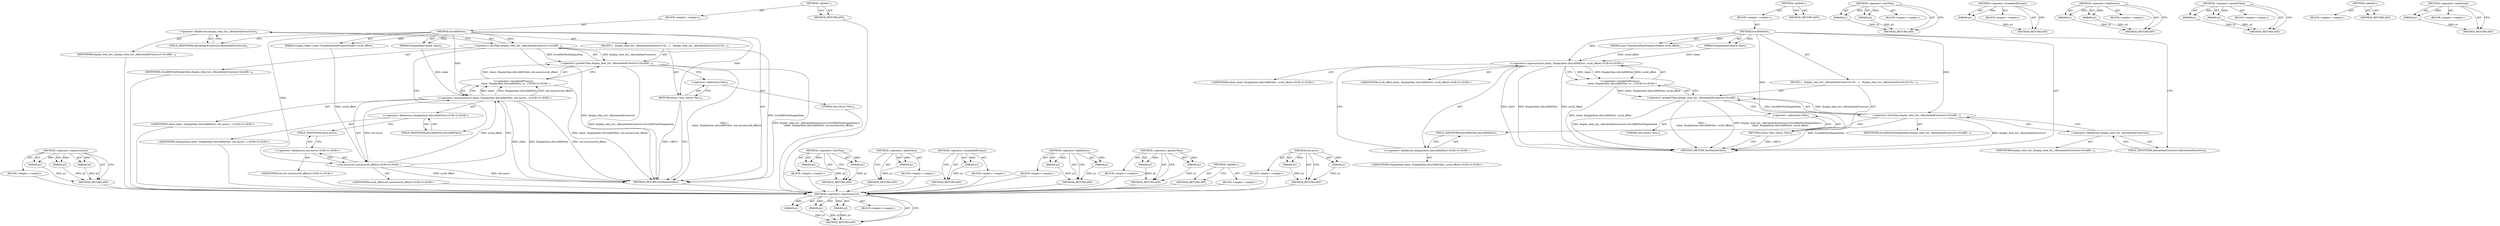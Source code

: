 digraph "&lt;operator&gt;.indirection" {
vulnerable_72 [label=<(METHOD,&lt;operator&gt;.expressionList)>];
vulnerable_73 [label=<(PARAM,p1)>];
vulnerable_74 [label=<(PARAM,p2)>];
vulnerable_75 [label=<(PARAM,p3)>];
vulnerable_76 [label=<(BLOCK,&lt;empty&gt;,&lt;empty&gt;)>];
vulnerable_77 [label=<(METHOD_RETURN,ANY)>];
vulnerable_6 [label=<(METHOD,&lt;global&gt;)<SUB>1</SUB>>];
vulnerable_7 [label=<(BLOCK,&lt;empty&gt;,&lt;empty&gt;)<SUB>1</SUB>>];
vulnerable_8 [label=<(METHOD,ScrollHitTest)<SUB>1</SUB>>];
vulnerable_9 [label=<(PARAM,DisplayItemClient&amp; client)<SUB>2</SUB>>];
vulnerable_10 [label=<(PARAM,scoped_refptr&lt;const TransformPaintPropertyNode&gt; scroll_offset)<SUB>3</SUB>>];
vulnerable_11 [label=<(BLOCK,{
   display_item_list_.AllocateAndConstruct&lt;Sc...,{
   display_item_list_.AllocateAndConstruct&lt;Sc...)<SUB>3</SUB>>];
vulnerable_12 [label=<(&lt;operator&gt;.greaterThan,display_item_list_.AllocateAndConstruct&lt;ScrollH...)<SUB>4</SUB>>];
vulnerable_13 [label=<(&lt;operator&gt;.lessThan,display_item_list_.AllocateAndConstruct&lt;ScrollH...)<SUB>4</SUB>>];
vulnerable_14 [label=<(&lt;operator&gt;.fieldAccess,display_item_list_.AllocateAndConstruct)<SUB>4</SUB>>];
vulnerable_15 [label=<(IDENTIFIER,display_item_list_,display_item_list_.AllocateAndConstruct&lt;ScrollH...)<SUB>4</SUB>>];
vulnerable_16 [label=<(FIELD_IDENTIFIER,AllocateAndConstruct,AllocateAndConstruct)<SUB>4</SUB>>];
vulnerable_17 [label=<(IDENTIFIER,ScrollHitTestDisplayItem,display_item_list_.AllocateAndConstruct&lt;ScrollH...)<SUB>4</SUB>>];
vulnerable_18 [label="<(&lt;operator&gt;.bracketedPrimary,(
      client, DisplayItem::kScrollHitTest, st...)<SUB>4</SUB>>"];
vulnerable_19 [label="<(&lt;operator&gt;.expressionList,client, DisplayItem::kScrollHitTest, std::move(...)<SUB>5</SUB>>"];
vulnerable_20 [label="<(IDENTIFIER,client,client, DisplayItem::kScrollHitTest, std::move(...)<SUB>5</SUB>>"];
vulnerable_21 [label="<(&lt;operator&gt;.fieldAccess,DisplayItem::kScrollHitTest)<SUB>5</SUB>>"];
vulnerable_22 [label="<(IDENTIFIER,DisplayItem,client, DisplayItem::kScrollHitTest, std::move(...)<SUB>5</SUB>>"];
vulnerable_23 [label=<(FIELD_IDENTIFIER,kScrollHitTest,kScrollHitTest)<SUB>5</SUB>>];
vulnerable_24 [label="<(std.move,std::move(scroll_offset))<SUB>5</SUB>>"];
vulnerable_25 [label="<(&lt;operator&gt;.fieldAccess,std::move)<SUB>5</SUB>>"];
vulnerable_26 [label="<(IDENTIFIER,std,std::move(scroll_offset))<SUB>5</SUB>>"];
vulnerable_27 [label=<(FIELD_IDENTIFIER,move,move)<SUB>5</SUB>>];
vulnerable_28 [label="<(IDENTIFIER,scroll_offset,std::move(scroll_offset))<SUB>5</SUB>>"];
vulnerable_29 [label=<(RETURN,return *this;,return *this;)<SUB>6</SUB>>];
vulnerable_30 [label=<(&lt;operator&gt;.indirection,*this)<SUB>6</SUB>>];
vulnerable_31 [label=<(LITERAL,this,return *this;)<SUB>6</SUB>>];
vulnerable_32 [label=<(METHOD_RETURN,TestPaintArtifact)<SUB>1</SUB>>];
vulnerable_34 [label=<(METHOD_RETURN,ANY)<SUB>1</SUB>>];
vulnerable_58 [label=<(METHOD,&lt;operator&gt;.lessThan)>];
vulnerable_59 [label=<(PARAM,p1)>];
vulnerable_60 [label=<(PARAM,p2)>];
vulnerable_61 [label=<(BLOCK,&lt;empty&gt;,&lt;empty&gt;)>];
vulnerable_62 [label=<(METHOD_RETURN,ANY)>];
vulnerable_83 [label=<(METHOD,&lt;operator&gt;.indirection)>];
vulnerable_84 [label=<(PARAM,p1)>];
vulnerable_85 [label=<(BLOCK,&lt;empty&gt;,&lt;empty&gt;)>];
vulnerable_86 [label=<(METHOD_RETURN,ANY)>];
vulnerable_68 [label=<(METHOD,&lt;operator&gt;.bracketedPrimary)>];
vulnerable_69 [label=<(PARAM,p1)>];
vulnerable_70 [label=<(BLOCK,&lt;empty&gt;,&lt;empty&gt;)>];
vulnerable_71 [label=<(METHOD_RETURN,ANY)>];
vulnerable_63 [label=<(METHOD,&lt;operator&gt;.fieldAccess)>];
vulnerable_64 [label=<(PARAM,p1)>];
vulnerable_65 [label=<(PARAM,p2)>];
vulnerable_66 [label=<(BLOCK,&lt;empty&gt;,&lt;empty&gt;)>];
vulnerable_67 [label=<(METHOD_RETURN,ANY)>];
vulnerable_53 [label=<(METHOD,&lt;operator&gt;.greaterThan)>];
vulnerable_54 [label=<(PARAM,p1)>];
vulnerable_55 [label=<(PARAM,p2)>];
vulnerable_56 [label=<(BLOCK,&lt;empty&gt;,&lt;empty&gt;)>];
vulnerable_57 [label=<(METHOD_RETURN,ANY)>];
vulnerable_47 [label=<(METHOD,&lt;global&gt;)<SUB>1</SUB>>];
vulnerable_48 [label=<(BLOCK,&lt;empty&gt;,&lt;empty&gt;)>];
vulnerable_49 [label=<(METHOD_RETURN,ANY)>];
vulnerable_78 [label=<(METHOD,std.move)>];
vulnerable_79 [label=<(PARAM,p1)>];
vulnerable_80 [label=<(PARAM,p2)>];
vulnerable_81 [label=<(BLOCK,&lt;empty&gt;,&lt;empty&gt;)>];
vulnerable_82 [label=<(METHOD_RETURN,ANY)>];
fixed_68 [label=<(METHOD,&lt;operator&gt;.expressionList)>];
fixed_69 [label=<(PARAM,p1)>];
fixed_70 [label=<(PARAM,p2)>];
fixed_71 [label=<(PARAM,p3)>];
fixed_72 [label=<(BLOCK,&lt;empty&gt;,&lt;empty&gt;)>];
fixed_73 [label=<(METHOD_RETURN,ANY)>];
fixed_6 [label=<(METHOD,&lt;global&gt;)<SUB>1</SUB>>];
fixed_7 [label=<(BLOCK,&lt;empty&gt;,&lt;empty&gt;)<SUB>1</SUB>>];
fixed_8 [label=<(METHOD,ScrollHitTest)<SUB>1</SUB>>];
fixed_9 [label=<(PARAM,DisplayItemClient&amp; client)<SUB>2</SUB>>];
fixed_10 [label=<(PARAM,const TransformPaintPropertyNode&amp; scroll_offset)<SUB>3</SUB>>];
fixed_11 [label=<(BLOCK,{
   display_item_list_.AllocateAndConstruct&lt;Sc...,{
   display_item_list_.AllocateAndConstruct&lt;Sc...)<SUB>3</SUB>>];
fixed_12 [label=<(&lt;operator&gt;.greaterThan,display_item_list_.AllocateAndConstruct&lt;ScrollH...)<SUB>4</SUB>>];
fixed_13 [label=<(&lt;operator&gt;.lessThan,display_item_list_.AllocateAndConstruct&lt;ScrollH...)<SUB>4</SUB>>];
fixed_14 [label=<(&lt;operator&gt;.fieldAccess,display_item_list_.AllocateAndConstruct)<SUB>4</SUB>>];
fixed_15 [label=<(IDENTIFIER,display_item_list_,display_item_list_.AllocateAndConstruct&lt;ScrollH...)<SUB>4</SUB>>];
fixed_16 [label=<(FIELD_IDENTIFIER,AllocateAndConstruct,AllocateAndConstruct)<SUB>4</SUB>>];
fixed_17 [label=<(IDENTIFIER,ScrollHitTestDisplayItem,display_item_list_.AllocateAndConstruct&lt;ScrollH...)<SUB>4</SUB>>];
fixed_18 [label="<(&lt;operator&gt;.bracketedPrimary,(
      client, DisplayItem::kScrollHitTest, sc...)<SUB>4</SUB>>"];
fixed_19 [label="<(&lt;operator&gt;.expressionList,client, DisplayItem::kScrollHitTest, scroll_offset)<SUB>5</SUB>>"];
fixed_20 [label="<(IDENTIFIER,client,client, DisplayItem::kScrollHitTest, scroll_offset)<SUB>5</SUB>>"];
fixed_21 [label="<(&lt;operator&gt;.fieldAccess,DisplayItem::kScrollHitTest)<SUB>5</SUB>>"];
fixed_22 [label="<(IDENTIFIER,DisplayItem,client, DisplayItem::kScrollHitTest, scroll_offset)<SUB>5</SUB>>"];
fixed_23 [label=<(FIELD_IDENTIFIER,kScrollHitTest,kScrollHitTest)<SUB>5</SUB>>];
fixed_24 [label="<(IDENTIFIER,scroll_offset,client, DisplayItem::kScrollHitTest, scroll_offset)<SUB>5</SUB>>"];
fixed_25 [label=<(RETURN,return *this;,return *this;)<SUB>6</SUB>>];
fixed_26 [label=<(&lt;operator&gt;.indirection,*this)<SUB>6</SUB>>];
fixed_27 [label=<(LITERAL,this,return *this;)<SUB>6</SUB>>];
fixed_28 [label=<(METHOD_RETURN,TestPaintArtifact)<SUB>1</SUB>>];
fixed_30 [label=<(METHOD_RETURN,ANY)<SUB>1</SUB>>];
fixed_54 [label=<(METHOD,&lt;operator&gt;.lessThan)>];
fixed_55 [label=<(PARAM,p1)>];
fixed_56 [label=<(PARAM,p2)>];
fixed_57 [label=<(BLOCK,&lt;empty&gt;,&lt;empty&gt;)>];
fixed_58 [label=<(METHOD_RETURN,ANY)>];
fixed_64 [label=<(METHOD,&lt;operator&gt;.bracketedPrimary)>];
fixed_65 [label=<(PARAM,p1)>];
fixed_66 [label=<(BLOCK,&lt;empty&gt;,&lt;empty&gt;)>];
fixed_67 [label=<(METHOD_RETURN,ANY)>];
fixed_59 [label=<(METHOD,&lt;operator&gt;.fieldAccess)>];
fixed_60 [label=<(PARAM,p1)>];
fixed_61 [label=<(PARAM,p2)>];
fixed_62 [label=<(BLOCK,&lt;empty&gt;,&lt;empty&gt;)>];
fixed_63 [label=<(METHOD_RETURN,ANY)>];
fixed_49 [label=<(METHOD,&lt;operator&gt;.greaterThan)>];
fixed_50 [label=<(PARAM,p1)>];
fixed_51 [label=<(PARAM,p2)>];
fixed_52 [label=<(BLOCK,&lt;empty&gt;,&lt;empty&gt;)>];
fixed_53 [label=<(METHOD_RETURN,ANY)>];
fixed_43 [label=<(METHOD,&lt;global&gt;)<SUB>1</SUB>>];
fixed_44 [label=<(BLOCK,&lt;empty&gt;,&lt;empty&gt;)>];
fixed_45 [label=<(METHOD_RETURN,ANY)>];
fixed_74 [label=<(METHOD,&lt;operator&gt;.indirection)>];
fixed_75 [label=<(PARAM,p1)>];
fixed_76 [label=<(BLOCK,&lt;empty&gt;,&lt;empty&gt;)>];
fixed_77 [label=<(METHOD_RETURN,ANY)>];
vulnerable_72 -> vulnerable_73  [key=0, label="AST: "];
vulnerable_72 -> vulnerable_73  [key=1, label="DDG: "];
vulnerable_72 -> vulnerable_76  [key=0, label="AST: "];
vulnerable_72 -> vulnerable_74  [key=0, label="AST: "];
vulnerable_72 -> vulnerable_74  [key=1, label="DDG: "];
vulnerable_72 -> vulnerable_77  [key=0, label="AST: "];
vulnerable_72 -> vulnerable_77  [key=1, label="CFG: "];
vulnerable_72 -> vulnerable_75  [key=0, label="AST: "];
vulnerable_72 -> vulnerable_75  [key=1, label="DDG: "];
vulnerable_73 -> vulnerable_77  [key=0, label="DDG: p1"];
vulnerable_74 -> vulnerable_77  [key=0, label="DDG: p2"];
vulnerable_75 -> vulnerable_77  [key=0, label="DDG: p3"];
vulnerable_76 -> fixed_68  [key=0];
vulnerable_77 -> fixed_68  [key=0];
vulnerable_6 -> vulnerable_7  [key=0, label="AST: "];
vulnerable_6 -> vulnerable_34  [key=0, label="AST: "];
vulnerable_6 -> vulnerable_34  [key=1, label="CFG: "];
vulnerable_7 -> vulnerable_8  [key=0, label="AST: "];
vulnerable_8 -> vulnerable_9  [key=0, label="AST: "];
vulnerable_8 -> vulnerable_9  [key=1, label="DDG: "];
vulnerable_8 -> vulnerable_10  [key=0, label="AST: "];
vulnerable_8 -> vulnerable_10  [key=1, label="DDG: "];
vulnerable_8 -> vulnerable_11  [key=0, label="AST: "];
vulnerable_8 -> vulnerable_32  [key=0, label="AST: "];
vulnerable_8 -> vulnerable_16  [key=0, label="CFG: "];
vulnerable_8 -> vulnerable_29  [key=0, label="DDG: "];
vulnerable_8 -> vulnerable_13  [key=0, label="DDG: "];
vulnerable_8 -> vulnerable_19  [key=0, label="DDG: "];
vulnerable_8 -> vulnerable_24  [key=0, label="DDG: "];
vulnerable_9 -> vulnerable_19  [key=0, label="DDG: client"];
vulnerable_10 -> vulnerable_24  [key=0, label="DDG: scroll_offset"];
vulnerable_11 -> vulnerable_12  [key=0, label="AST: "];
vulnerable_11 -> vulnerable_29  [key=0, label="AST: "];
vulnerable_12 -> vulnerable_13  [key=0, label="AST: "];
vulnerable_12 -> vulnerable_18  [key=0, label="AST: "];
vulnerable_12 -> vulnerable_30  [key=0, label="CFG: "];
vulnerable_12 -> vulnerable_32  [key=0, label="DDG: display_item_list_.AllocateAndConstruct&lt;ScrollHitTestDisplayItem"];
vulnerable_12 -> vulnerable_32  [key=1, label="DDG: (
      client, DisplayItem::kScrollHitTest, std::move(scroll_offset))"];
vulnerable_12 -> vulnerable_32  [key=2, label="DDG: display_item_list_.AllocateAndConstruct&lt;ScrollHitTestDisplayItem&gt;(
      client, DisplayItem::kScrollHitTest, std::move(scroll_offset))"];
vulnerable_13 -> vulnerable_14  [key=0, label="AST: "];
vulnerable_13 -> vulnerable_17  [key=0, label="AST: "];
vulnerable_13 -> vulnerable_23  [key=0, label="CFG: "];
vulnerable_13 -> vulnerable_32  [key=0, label="DDG: display_item_list_.AllocateAndConstruct"];
vulnerable_13 -> vulnerable_32  [key=1, label="DDG: ScrollHitTestDisplayItem"];
vulnerable_13 -> vulnerable_12  [key=0, label="DDG: display_item_list_.AllocateAndConstruct"];
vulnerable_13 -> vulnerable_12  [key=1, label="DDG: ScrollHitTestDisplayItem"];
vulnerable_14 -> vulnerable_15  [key=0, label="AST: "];
vulnerable_14 -> vulnerable_16  [key=0, label="AST: "];
vulnerable_14 -> vulnerable_13  [key=0, label="CFG: "];
vulnerable_15 -> fixed_68  [key=0];
vulnerable_16 -> vulnerable_14  [key=0, label="CFG: "];
vulnerable_17 -> fixed_68  [key=0];
vulnerable_18 -> vulnerable_19  [key=0, label="AST: "];
vulnerable_18 -> vulnerable_12  [key=0, label="CFG: "];
vulnerable_18 -> vulnerable_12  [key=1, label="DDG: client, DisplayItem::kScrollHitTest, std::move(scroll_offset)"];
vulnerable_18 -> vulnerable_32  [key=0, label="DDG: client, DisplayItem::kScrollHitTest, std::move(scroll_offset)"];
vulnerable_19 -> vulnerable_20  [key=0, label="AST: "];
vulnerable_19 -> vulnerable_21  [key=0, label="AST: "];
vulnerable_19 -> vulnerable_24  [key=0, label="AST: "];
vulnerable_19 -> vulnerable_18  [key=0, label="CFG: "];
vulnerable_19 -> vulnerable_18  [key=1, label="DDG: client"];
vulnerable_19 -> vulnerable_18  [key=2, label="DDG: DisplayItem::kScrollHitTest"];
vulnerable_19 -> vulnerable_18  [key=3, label="DDG: std::move(scroll_offset)"];
vulnerable_19 -> vulnerable_32  [key=0, label="DDG: client"];
vulnerable_19 -> vulnerable_32  [key=1, label="DDG: DisplayItem::kScrollHitTest"];
vulnerable_19 -> vulnerable_32  [key=2, label="DDG: std::move(scroll_offset)"];
vulnerable_20 -> fixed_68  [key=0];
vulnerable_21 -> vulnerable_22  [key=0, label="AST: "];
vulnerable_21 -> vulnerable_23  [key=0, label="AST: "];
vulnerable_21 -> vulnerable_27  [key=0, label="CFG: "];
vulnerable_22 -> fixed_68  [key=0];
vulnerable_23 -> vulnerable_21  [key=0, label="CFG: "];
vulnerable_24 -> vulnerable_25  [key=0, label="AST: "];
vulnerable_24 -> vulnerable_28  [key=0, label="AST: "];
vulnerable_24 -> vulnerable_19  [key=0, label="CFG: "];
vulnerable_24 -> vulnerable_19  [key=1, label="DDG: std::move"];
vulnerable_24 -> vulnerable_19  [key=2, label="DDG: scroll_offset"];
vulnerable_24 -> vulnerable_32  [key=0, label="DDG: std::move"];
vulnerable_24 -> vulnerable_32  [key=1, label="DDG: scroll_offset"];
vulnerable_25 -> vulnerable_26  [key=0, label="AST: "];
vulnerable_25 -> vulnerable_27  [key=0, label="AST: "];
vulnerable_25 -> vulnerable_24  [key=0, label="CFG: "];
vulnerable_26 -> fixed_68  [key=0];
vulnerable_27 -> vulnerable_25  [key=0, label="CFG: "];
vulnerable_28 -> fixed_68  [key=0];
vulnerable_29 -> vulnerable_30  [key=0, label="AST: "];
vulnerable_29 -> vulnerable_32  [key=0, label="CFG: "];
vulnerable_29 -> vulnerable_32  [key=1, label="DDG: &lt;RET&gt;"];
vulnerable_30 -> vulnerable_31  [key=0, label="AST: "];
vulnerable_30 -> vulnerable_29  [key=0, label="CFG: "];
vulnerable_31 -> fixed_68  [key=0];
vulnerable_32 -> fixed_68  [key=0];
vulnerable_34 -> fixed_68  [key=0];
vulnerable_58 -> vulnerable_59  [key=0, label="AST: "];
vulnerable_58 -> vulnerable_59  [key=1, label="DDG: "];
vulnerable_58 -> vulnerable_61  [key=0, label="AST: "];
vulnerable_58 -> vulnerable_60  [key=0, label="AST: "];
vulnerable_58 -> vulnerable_60  [key=1, label="DDG: "];
vulnerable_58 -> vulnerable_62  [key=0, label="AST: "];
vulnerable_58 -> vulnerable_62  [key=1, label="CFG: "];
vulnerable_59 -> vulnerable_62  [key=0, label="DDG: p1"];
vulnerable_60 -> vulnerable_62  [key=0, label="DDG: p2"];
vulnerable_61 -> fixed_68  [key=0];
vulnerable_62 -> fixed_68  [key=0];
vulnerable_83 -> vulnerable_84  [key=0, label="AST: "];
vulnerable_83 -> vulnerable_84  [key=1, label="DDG: "];
vulnerable_83 -> vulnerable_85  [key=0, label="AST: "];
vulnerable_83 -> vulnerable_86  [key=0, label="AST: "];
vulnerable_83 -> vulnerable_86  [key=1, label="CFG: "];
vulnerable_84 -> vulnerable_86  [key=0, label="DDG: p1"];
vulnerable_85 -> fixed_68  [key=0];
vulnerable_86 -> fixed_68  [key=0];
vulnerable_68 -> vulnerable_69  [key=0, label="AST: "];
vulnerable_68 -> vulnerable_69  [key=1, label="DDG: "];
vulnerable_68 -> vulnerable_70  [key=0, label="AST: "];
vulnerable_68 -> vulnerable_71  [key=0, label="AST: "];
vulnerable_68 -> vulnerable_71  [key=1, label="CFG: "];
vulnerable_69 -> vulnerable_71  [key=0, label="DDG: p1"];
vulnerable_70 -> fixed_68  [key=0];
vulnerable_71 -> fixed_68  [key=0];
vulnerable_63 -> vulnerable_64  [key=0, label="AST: "];
vulnerable_63 -> vulnerable_64  [key=1, label="DDG: "];
vulnerable_63 -> vulnerable_66  [key=0, label="AST: "];
vulnerable_63 -> vulnerable_65  [key=0, label="AST: "];
vulnerable_63 -> vulnerable_65  [key=1, label="DDG: "];
vulnerable_63 -> vulnerable_67  [key=0, label="AST: "];
vulnerable_63 -> vulnerable_67  [key=1, label="CFG: "];
vulnerable_64 -> vulnerable_67  [key=0, label="DDG: p1"];
vulnerable_65 -> vulnerable_67  [key=0, label="DDG: p2"];
vulnerable_66 -> fixed_68  [key=0];
vulnerable_67 -> fixed_68  [key=0];
vulnerable_53 -> vulnerable_54  [key=0, label="AST: "];
vulnerable_53 -> vulnerable_54  [key=1, label="DDG: "];
vulnerable_53 -> vulnerable_56  [key=0, label="AST: "];
vulnerable_53 -> vulnerable_55  [key=0, label="AST: "];
vulnerable_53 -> vulnerable_55  [key=1, label="DDG: "];
vulnerable_53 -> vulnerable_57  [key=0, label="AST: "];
vulnerable_53 -> vulnerable_57  [key=1, label="CFG: "];
vulnerable_54 -> vulnerable_57  [key=0, label="DDG: p1"];
vulnerable_55 -> vulnerable_57  [key=0, label="DDG: p2"];
vulnerable_56 -> fixed_68  [key=0];
vulnerable_57 -> fixed_68  [key=0];
vulnerable_47 -> vulnerable_48  [key=0, label="AST: "];
vulnerable_47 -> vulnerable_49  [key=0, label="AST: "];
vulnerable_47 -> vulnerable_49  [key=1, label="CFG: "];
vulnerable_48 -> fixed_68  [key=0];
vulnerable_49 -> fixed_68  [key=0];
vulnerable_78 -> vulnerable_79  [key=0, label="AST: "];
vulnerable_78 -> vulnerable_79  [key=1, label="DDG: "];
vulnerable_78 -> vulnerable_81  [key=0, label="AST: "];
vulnerable_78 -> vulnerable_80  [key=0, label="AST: "];
vulnerable_78 -> vulnerable_80  [key=1, label="DDG: "];
vulnerable_78 -> vulnerable_82  [key=0, label="AST: "];
vulnerable_78 -> vulnerable_82  [key=1, label="CFG: "];
vulnerable_79 -> vulnerable_82  [key=0, label="DDG: p1"];
vulnerable_80 -> vulnerable_82  [key=0, label="DDG: p2"];
vulnerable_81 -> fixed_68  [key=0];
vulnerable_82 -> fixed_68  [key=0];
fixed_68 -> fixed_69  [key=0, label="AST: "];
fixed_68 -> fixed_69  [key=1, label="DDG: "];
fixed_68 -> fixed_72  [key=0, label="AST: "];
fixed_68 -> fixed_70  [key=0, label="AST: "];
fixed_68 -> fixed_70  [key=1, label="DDG: "];
fixed_68 -> fixed_73  [key=0, label="AST: "];
fixed_68 -> fixed_73  [key=1, label="CFG: "];
fixed_68 -> fixed_71  [key=0, label="AST: "];
fixed_68 -> fixed_71  [key=1, label="DDG: "];
fixed_69 -> fixed_73  [key=0, label="DDG: p1"];
fixed_70 -> fixed_73  [key=0, label="DDG: p2"];
fixed_71 -> fixed_73  [key=0, label="DDG: p3"];
fixed_6 -> fixed_7  [key=0, label="AST: "];
fixed_6 -> fixed_30  [key=0, label="AST: "];
fixed_6 -> fixed_30  [key=1, label="CFG: "];
fixed_7 -> fixed_8  [key=0, label="AST: "];
fixed_8 -> fixed_9  [key=0, label="AST: "];
fixed_8 -> fixed_9  [key=1, label="DDG: "];
fixed_8 -> fixed_10  [key=0, label="AST: "];
fixed_8 -> fixed_10  [key=1, label="DDG: "];
fixed_8 -> fixed_11  [key=0, label="AST: "];
fixed_8 -> fixed_28  [key=0, label="AST: "];
fixed_8 -> fixed_16  [key=0, label="CFG: "];
fixed_8 -> fixed_25  [key=0, label="DDG: "];
fixed_8 -> fixed_13  [key=0, label="DDG: "];
fixed_8 -> fixed_19  [key=0, label="DDG: "];
fixed_9 -> fixed_19  [key=0, label="DDG: client"];
fixed_10 -> fixed_19  [key=0, label="DDG: scroll_offset"];
fixed_11 -> fixed_12  [key=0, label="AST: "];
fixed_11 -> fixed_25  [key=0, label="AST: "];
fixed_12 -> fixed_13  [key=0, label="AST: "];
fixed_12 -> fixed_18  [key=0, label="AST: "];
fixed_12 -> fixed_26  [key=0, label="CFG: "];
fixed_12 -> fixed_28  [key=0, label="DDG: display_item_list_.AllocateAndConstruct&lt;ScrollHitTestDisplayItem"];
fixed_12 -> fixed_28  [key=1, label="DDG: (
      client, DisplayItem::kScrollHitTest, scroll_offset)"];
fixed_12 -> fixed_28  [key=2, label="DDG: display_item_list_.AllocateAndConstruct&lt;ScrollHitTestDisplayItem&gt;(
      client, DisplayItem::kScrollHitTest, scroll_offset)"];
fixed_13 -> fixed_14  [key=0, label="AST: "];
fixed_13 -> fixed_17  [key=0, label="AST: "];
fixed_13 -> fixed_23  [key=0, label="CFG: "];
fixed_13 -> fixed_28  [key=0, label="DDG: display_item_list_.AllocateAndConstruct"];
fixed_13 -> fixed_28  [key=1, label="DDG: ScrollHitTestDisplayItem"];
fixed_13 -> fixed_12  [key=0, label="DDG: display_item_list_.AllocateAndConstruct"];
fixed_13 -> fixed_12  [key=1, label="DDG: ScrollHitTestDisplayItem"];
fixed_14 -> fixed_15  [key=0, label="AST: "];
fixed_14 -> fixed_16  [key=0, label="AST: "];
fixed_14 -> fixed_13  [key=0, label="CFG: "];
fixed_16 -> fixed_14  [key=0, label="CFG: "];
fixed_18 -> fixed_19  [key=0, label="AST: "];
fixed_18 -> fixed_12  [key=0, label="CFG: "];
fixed_18 -> fixed_12  [key=1, label="DDG: client, DisplayItem::kScrollHitTest, scroll_offset"];
fixed_18 -> fixed_28  [key=0, label="DDG: client, DisplayItem::kScrollHitTest, scroll_offset"];
fixed_19 -> fixed_20  [key=0, label="AST: "];
fixed_19 -> fixed_21  [key=0, label="AST: "];
fixed_19 -> fixed_24  [key=0, label="AST: "];
fixed_19 -> fixed_18  [key=0, label="CFG: "];
fixed_19 -> fixed_18  [key=1, label="DDG: client"];
fixed_19 -> fixed_18  [key=2, label="DDG: DisplayItem::kScrollHitTest"];
fixed_19 -> fixed_18  [key=3, label="DDG: scroll_offset"];
fixed_19 -> fixed_28  [key=0, label="DDG: client"];
fixed_19 -> fixed_28  [key=1, label="DDG: DisplayItem::kScrollHitTest"];
fixed_19 -> fixed_28  [key=2, label="DDG: scroll_offset"];
fixed_21 -> fixed_22  [key=0, label="AST: "];
fixed_21 -> fixed_23  [key=0, label="AST: "];
fixed_21 -> fixed_19  [key=0, label="CFG: "];
fixed_23 -> fixed_21  [key=0, label="CFG: "];
fixed_25 -> fixed_26  [key=0, label="AST: "];
fixed_25 -> fixed_28  [key=0, label="CFG: "];
fixed_25 -> fixed_28  [key=1, label="DDG: &lt;RET&gt;"];
fixed_26 -> fixed_27  [key=0, label="AST: "];
fixed_26 -> fixed_25  [key=0, label="CFG: "];
fixed_54 -> fixed_55  [key=0, label="AST: "];
fixed_54 -> fixed_55  [key=1, label="DDG: "];
fixed_54 -> fixed_57  [key=0, label="AST: "];
fixed_54 -> fixed_56  [key=0, label="AST: "];
fixed_54 -> fixed_56  [key=1, label="DDG: "];
fixed_54 -> fixed_58  [key=0, label="AST: "];
fixed_54 -> fixed_58  [key=1, label="CFG: "];
fixed_55 -> fixed_58  [key=0, label="DDG: p1"];
fixed_56 -> fixed_58  [key=0, label="DDG: p2"];
fixed_64 -> fixed_65  [key=0, label="AST: "];
fixed_64 -> fixed_65  [key=1, label="DDG: "];
fixed_64 -> fixed_66  [key=0, label="AST: "];
fixed_64 -> fixed_67  [key=0, label="AST: "];
fixed_64 -> fixed_67  [key=1, label="CFG: "];
fixed_65 -> fixed_67  [key=0, label="DDG: p1"];
fixed_59 -> fixed_60  [key=0, label="AST: "];
fixed_59 -> fixed_60  [key=1, label="DDG: "];
fixed_59 -> fixed_62  [key=0, label="AST: "];
fixed_59 -> fixed_61  [key=0, label="AST: "];
fixed_59 -> fixed_61  [key=1, label="DDG: "];
fixed_59 -> fixed_63  [key=0, label="AST: "];
fixed_59 -> fixed_63  [key=1, label="CFG: "];
fixed_60 -> fixed_63  [key=0, label="DDG: p1"];
fixed_61 -> fixed_63  [key=0, label="DDG: p2"];
fixed_49 -> fixed_50  [key=0, label="AST: "];
fixed_49 -> fixed_50  [key=1, label="DDG: "];
fixed_49 -> fixed_52  [key=0, label="AST: "];
fixed_49 -> fixed_51  [key=0, label="AST: "];
fixed_49 -> fixed_51  [key=1, label="DDG: "];
fixed_49 -> fixed_53  [key=0, label="AST: "];
fixed_49 -> fixed_53  [key=1, label="CFG: "];
fixed_50 -> fixed_53  [key=0, label="DDG: p1"];
fixed_51 -> fixed_53  [key=0, label="DDG: p2"];
fixed_43 -> fixed_44  [key=0, label="AST: "];
fixed_43 -> fixed_45  [key=0, label="AST: "];
fixed_43 -> fixed_45  [key=1, label="CFG: "];
fixed_74 -> fixed_75  [key=0, label="AST: "];
fixed_74 -> fixed_75  [key=1, label="DDG: "];
fixed_74 -> fixed_76  [key=0, label="AST: "];
fixed_74 -> fixed_77  [key=0, label="AST: "];
fixed_74 -> fixed_77  [key=1, label="CFG: "];
fixed_75 -> fixed_77  [key=0, label="DDG: p1"];
}
